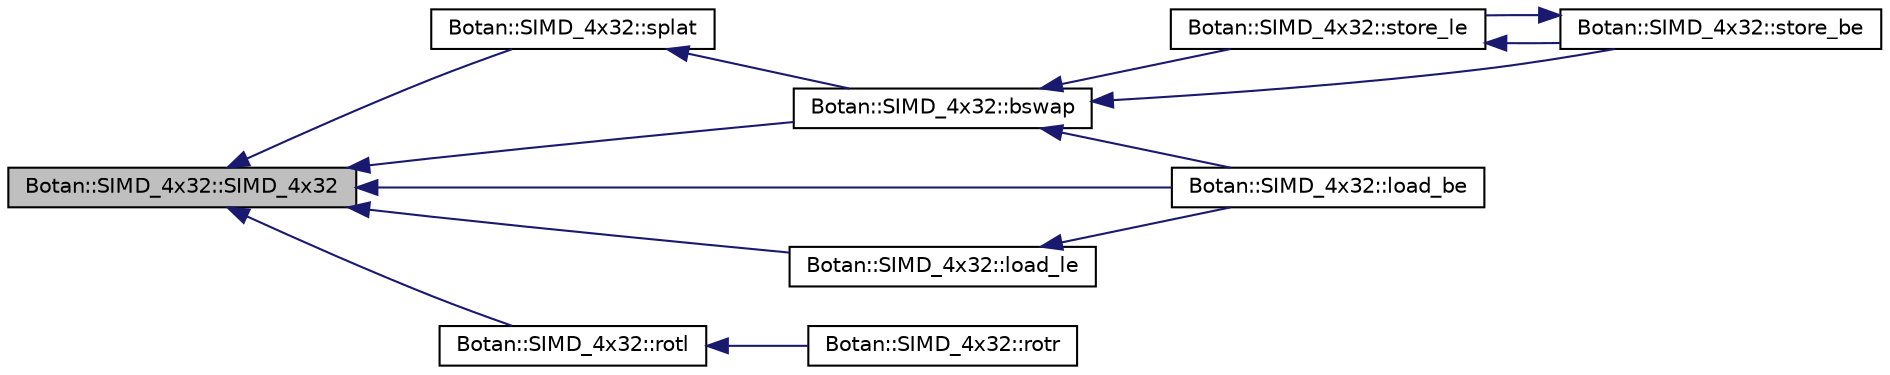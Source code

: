 digraph "Botan::SIMD_4x32::SIMD_4x32"
{
  edge [fontname="Helvetica",fontsize="10",labelfontname="Helvetica",labelfontsize="10"];
  node [fontname="Helvetica",fontsize="10",shape=record];
  rankdir="LR";
  Node1 [label="Botan::SIMD_4x32::SIMD_4x32",height=0.2,width=0.4,color="black", fillcolor="grey75", style="filled", fontcolor="black"];
  Node1 -> Node2 [dir="back",color="midnightblue",fontsize="10",style="solid"];
  Node2 [label="Botan::SIMD_4x32::splat",height=0.2,width=0.4,color="black", fillcolor="white", style="filled",URL="$class_botan_1_1_s_i_m_d__4x32.html#a2d92ac1bb185cb89e5e4d413f5ef6d34"];
  Node2 -> Node3 [dir="back",color="midnightblue",fontsize="10",style="solid"];
  Node3 [label="Botan::SIMD_4x32::bswap",height=0.2,width=0.4,color="black", fillcolor="white", style="filled",URL="$class_botan_1_1_s_i_m_d__4x32.html#a7efd5ff4f90609b6c7c5ad88d6814f77"];
  Node3 -> Node4 [dir="back",color="midnightblue",fontsize="10",style="solid"];
  Node4 [label="Botan::SIMD_4x32::load_be",height=0.2,width=0.4,color="black", fillcolor="white", style="filled",URL="$class_botan_1_1_s_i_m_d__4x32.html#a9d47a7d56f29498c1cf8d2b7ff2ad28a"];
  Node3 -> Node5 [dir="back",color="midnightblue",fontsize="10",style="solid"];
  Node5 [label="Botan::SIMD_4x32::store_le",height=0.2,width=0.4,color="black", fillcolor="white", style="filled",URL="$class_botan_1_1_s_i_m_d__4x32.html#a3bfb23404c6906d0bdb61f3c462edc2a"];
  Node5 -> Node6 [dir="back",color="midnightblue",fontsize="10",style="solid"];
  Node6 [label="Botan::SIMD_4x32::store_be",height=0.2,width=0.4,color="black", fillcolor="white", style="filled",URL="$class_botan_1_1_s_i_m_d__4x32.html#ac421365de5827557c16aa89097e15504"];
  Node6 -> Node5 [dir="back",color="midnightblue",fontsize="10",style="solid"];
  Node3 -> Node6 [dir="back",color="midnightblue",fontsize="10",style="solid"];
  Node1 -> Node7 [dir="back",color="midnightblue",fontsize="10",style="solid"];
  Node7 [label="Botan::SIMD_4x32::load_le",height=0.2,width=0.4,color="black", fillcolor="white", style="filled",URL="$class_botan_1_1_s_i_m_d__4x32.html#af66d289408de2822e808bc06f06db35f"];
  Node7 -> Node4 [dir="back",color="midnightblue",fontsize="10",style="solid"];
  Node1 -> Node4 [dir="back",color="midnightblue",fontsize="10",style="solid"];
  Node1 -> Node8 [dir="back",color="midnightblue",fontsize="10",style="solid"];
  Node8 [label="Botan::SIMD_4x32::rotl",height=0.2,width=0.4,color="black", fillcolor="white", style="filled",URL="$class_botan_1_1_s_i_m_d__4x32.html#a2915571b60c9ce7250029593df2fcb44"];
  Node8 -> Node9 [dir="back",color="midnightblue",fontsize="10",style="solid"];
  Node9 [label="Botan::SIMD_4x32::rotr",height=0.2,width=0.4,color="black", fillcolor="white", style="filled",URL="$class_botan_1_1_s_i_m_d__4x32.html#aecc836fad6eb953f5f339370d96b58f5"];
  Node1 -> Node3 [dir="back",color="midnightblue",fontsize="10",style="solid"];
}
